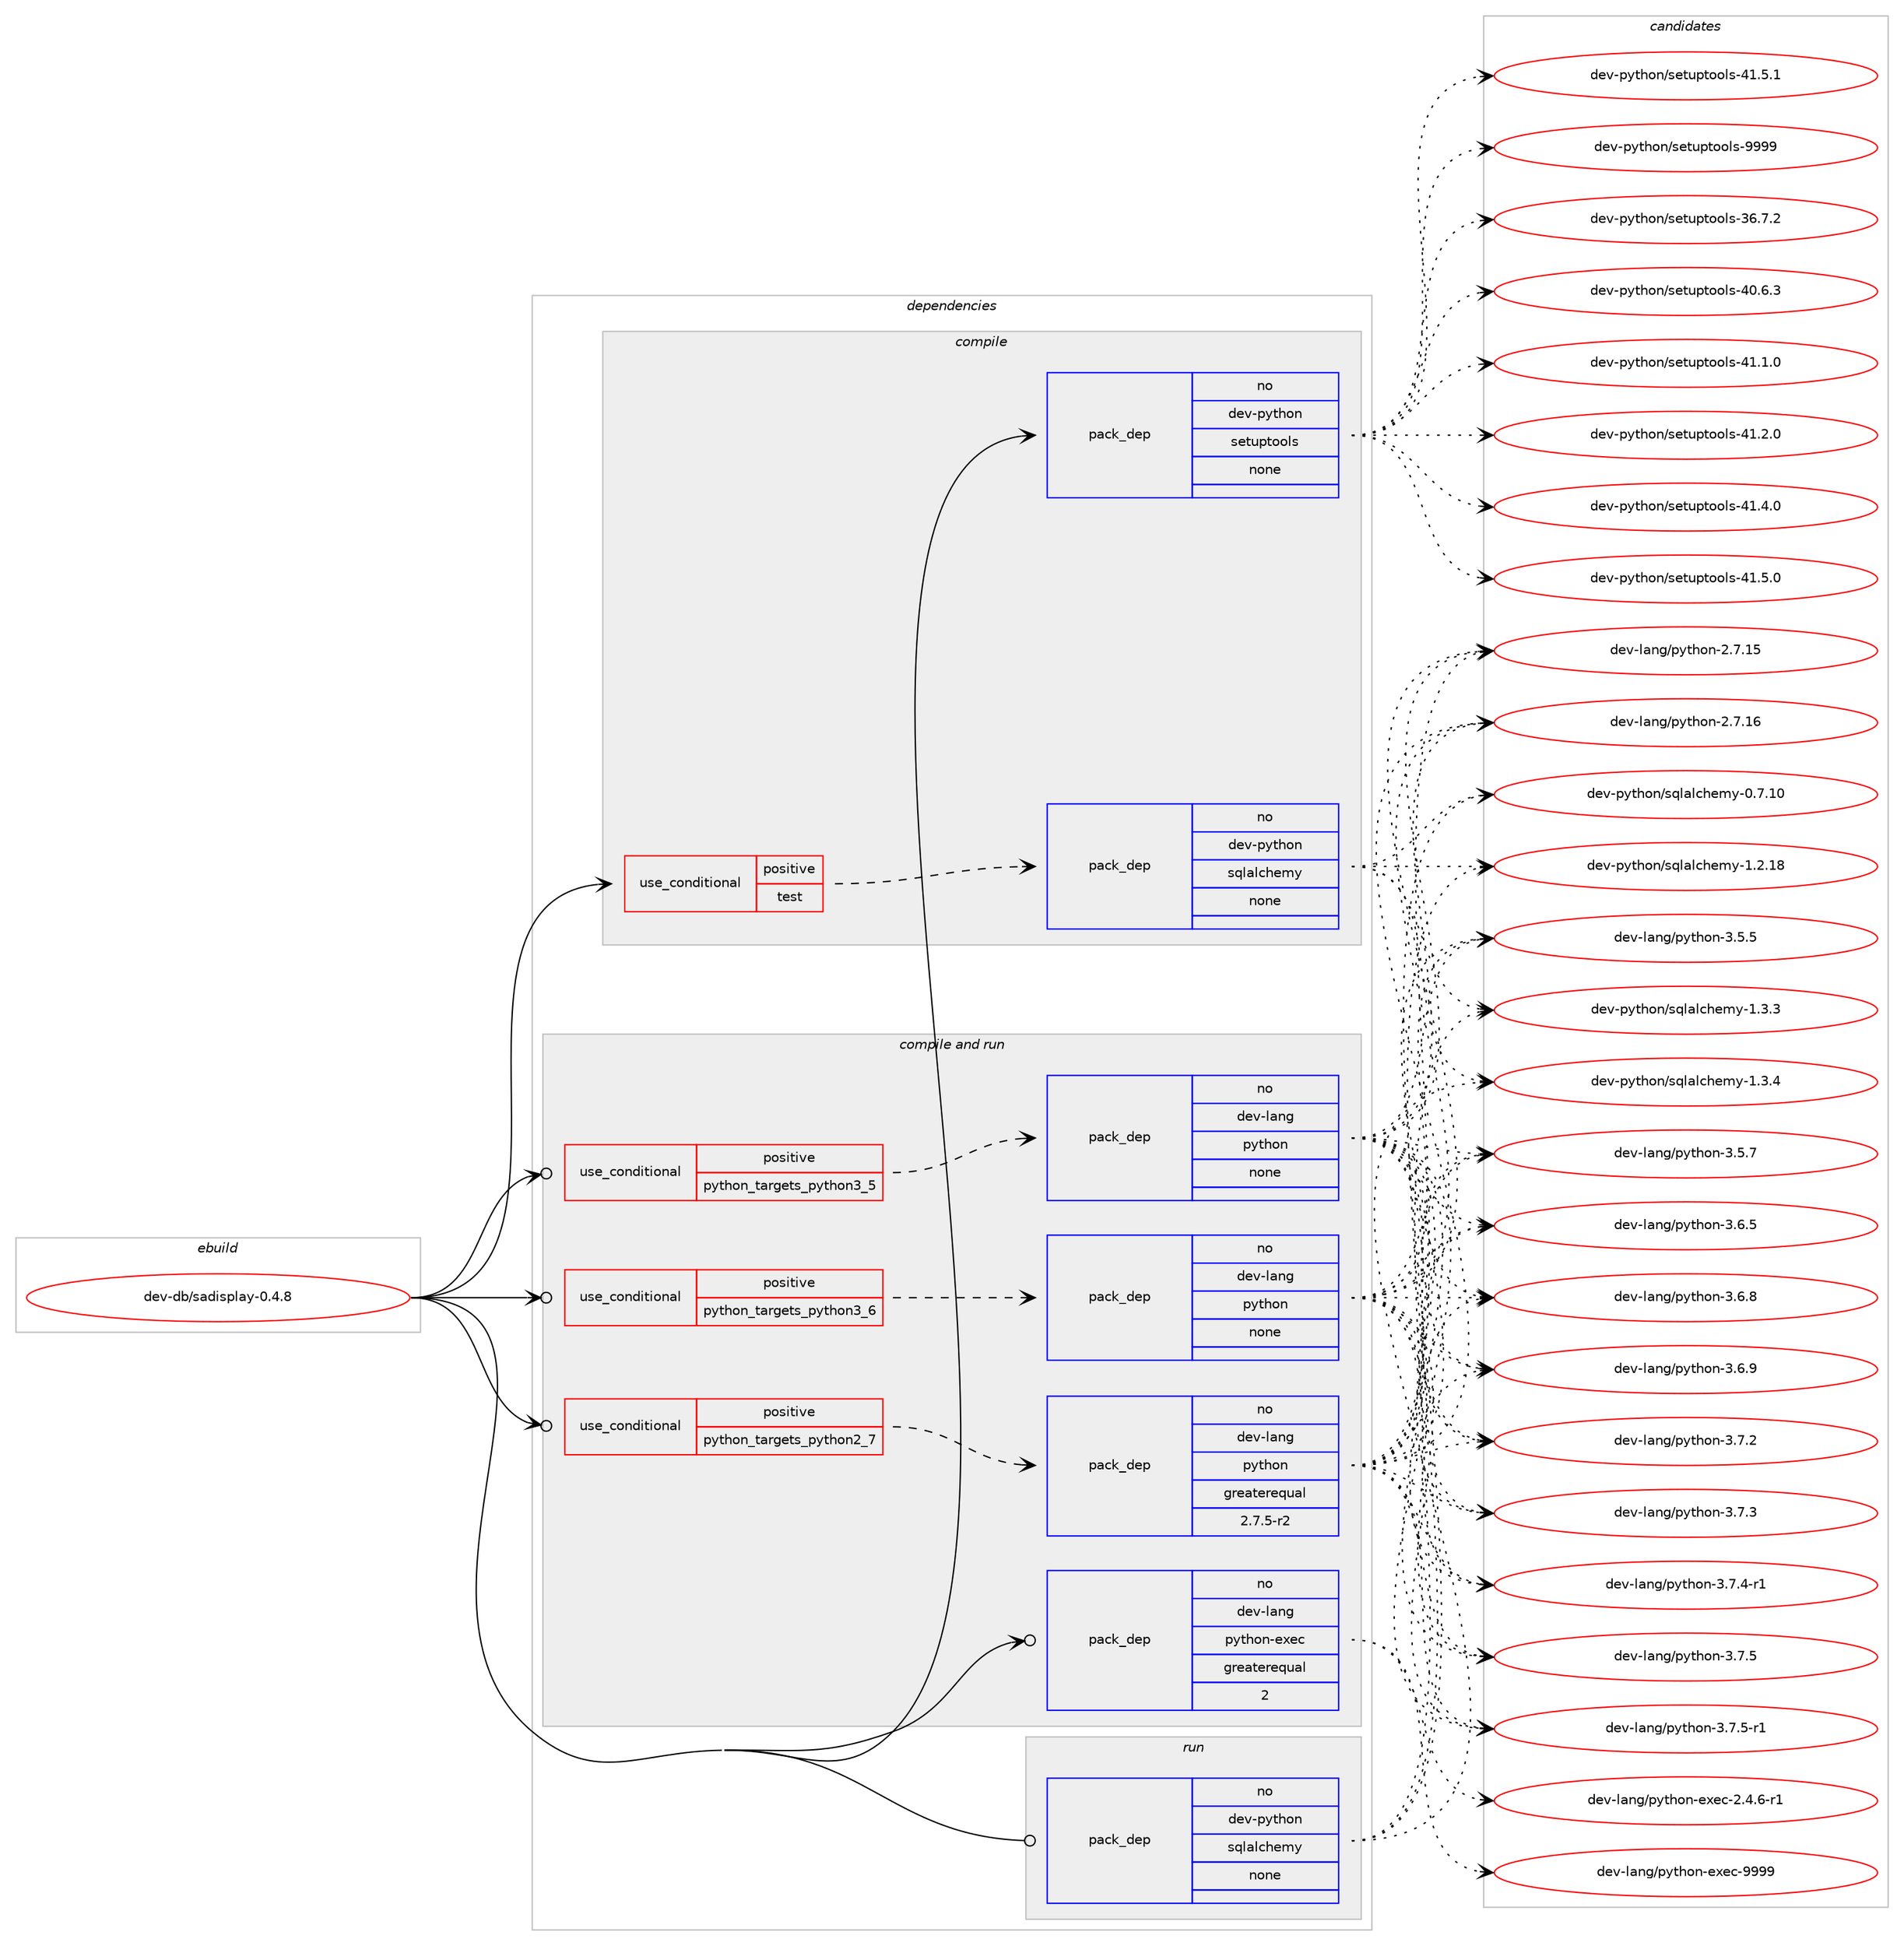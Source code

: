 digraph prolog {

# *************
# Graph options
# *************

newrank=true;
concentrate=true;
compound=true;
graph [rankdir=LR,fontname=Helvetica,fontsize=10,ranksep=1.5];#, ranksep=2.5, nodesep=0.2];
edge  [arrowhead=vee];
node  [fontname=Helvetica,fontsize=10];

# **********
# The ebuild
# **********

subgraph cluster_leftcol {
color=gray;
rank=same;
label=<<i>ebuild</i>>;
id [label="dev-db/sadisplay-0.4.8", color=red, width=4, href="../dev-db/sadisplay-0.4.8.svg"];
}

# ****************
# The dependencies
# ****************

subgraph cluster_midcol {
color=gray;
label=<<i>dependencies</i>>;
subgraph cluster_compile {
fillcolor="#eeeeee";
style=filled;
label=<<i>compile</i>>;
subgraph cond124250 {
dependency523425 [label=<<TABLE BORDER="0" CELLBORDER="1" CELLSPACING="0" CELLPADDING="4"><TR><TD ROWSPAN="3" CELLPADDING="10">use_conditional</TD></TR><TR><TD>positive</TD></TR><TR><TD>test</TD></TR></TABLE>>, shape=none, color=red];
subgraph pack389419 {
dependency523426 [label=<<TABLE BORDER="0" CELLBORDER="1" CELLSPACING="0" CELLPADDING="4" WIDTH="220"><TR><TD ROWSPAN="6" CELLPADDING="30">pack_dep</TD></TR><TR><TD WIDTH="110">no</TD></TR><TR><TD>dev-python</TD></TR><TR><TD>sqlalchemy</TD></TR><TR><TD>none</TD></TR><TR><TD></TD></TR></TABLE>>, shape=none, color=blue];
}
dependency523425:e -> dependency523426:w [weight=20,style="dashed",arrowhead="vee"];
}
id:e -> dependency523425:w [weight=20,style="solid",arrowhead="vee"];
subgraph pack389420 {
dependency523427 [label=<<TABLE BORDER="0" CELLBORDER="1" CELLSPACING="0" CELLPADDING="4" WIDTH="220"><TR><TD ROWSPAN="6" CELLPADDING="30">pack_dep</TD></TR><TR><TD WIDTH="110">no</TD></TR><TR><TD>dev-python</TD></TR><TR><TD>setuptools</TD></TR><TR><TD>none</TD></TR><TR><TD></TD></TR></TABLE>>, shape=none, color=blue];
}
id:e -> dependency523427:w [weight=20,style="solid",arrowhead="vee"];
}
subgraph cluster_compileandrun {
fillcolor="#eeeeee";
style=filled;
label=<<i>compile and run</i>>;
subgraph cond124251 {
dependency523428 [label=<<TABLE BORDER="0" CELLBORDER="1" CELLSPACING="0" CELLPADDING="4"><TR><TD ROWSPAN="3" CELLPADDING="10">use_conditional</TD></TR><TR><TD>positive</TD></TR><TR><TD>python_targets_python2_7</TD></TR></TABLE>>, shape=none, color=red];
subgraph pack389421 {
dependency523429 [label=<<TABLE BORDER="0" CELLBORDER="1" CELLSPACING="0" CELLPADDING="4" WIDTH="220"><TR><TD ROWSPAN="6" CELLPADDING="30">pack_dep</TD></TR><TR><TD WIDTH="110">no</TD></TR><TR><TD>dev-lang</TD></TR><TR><TD>python</TD></TR><TR><TD>greaterequal</TD></TR><TR><TD>2.7.5-r2</TD></TR></TABLE>>, shape=none, color=blue];
}
dependency523428:e -> dependency523429:w [weight=20,style="dashed",arrowhead="vee"];
}
id:e -> dependency523428:w [weight=20,style="solid",arrowhead="odotvee"];
subgraph cond124252 {
dependency523430 [label=<<TABLE BORDER="0" CELLBORDER="1" CELLSPACING="0" CELLPADDING="4"><TR><TD ROWSPAN="3" CELLPADDING="10">use_conditional</TD></TR><TR><TD>positive</TD></TR><TR><TD>python_targets_python3_5</TD></TR></TABLE>>, shape=none, color=red];
subgraph pack389422 {
dependency523431 [label=<<TABLE BORDER="0" CELLBORDER="1" CELLSPACING="0" CELLPADDING="4" WIDTH="220"><TR><TD ROWSPAN="6" CELLPADDING="30">pack_dep</TD></TR><TR><TD WIDTH="110">no</TD></TR><TR><TD>dev-lang</TD></TR><TR><TD>python</TD></TR><TR><TD>none</TD></TR><TR><TD></TD></TR></TABLE>>, shape=none, color=blue];
}
dependency523430:e -> dependency523431:w [weight=20,style="dashed",arrowhead="vee"];
}
id:e -> dependency523430:w [weight=20,style="solid",arrowhead="odotvee"];
subgraph cond124253 {
dependency523432 [label=<<TABLE BORDER="0" CELLBORDER="1" CELLSPACING="0" CELLPADDING="4"><TR><TD ROWSPAN="3" CELLPADDING="10">use_conditional</TD></TR><TR><TD>positive</TD></TR><TR><TD>python_targets_python3_6</TD></TR></TABLE>>, shape=none, color=red];
subgraph pack389423 {
dependency523433 [label=<<TABLE BORDER="0" CELLBORDER="1" CELLSPACING="0" CELLPADDING="4" WIDTH="220"><TR><TD ROWSPAN="6" CELLPADDING="30">pack_dep</TD></TR><TR><TD WIDTH="110">no</TD></TR><TR><TD>dev-lang</TD></TR><TR><TD>python</TD></TR><TR><TD>none</TD></TR><TR><TD></TD></TR></TABLE>>, shape=none, color=blue];
}
dependency523432:e -> dependency523433:w [weight=20,style="dashed",arrowhead="vee"];
}
id:e -> dependency523432:w [weight=20,style="solid",arrowhead="odotvee"];
subgraph pack389424 {
dependency523434 [label=<<TABLE BORDER="0" CELLBORDER="1" CELLSPACING="0" CELLPADDING="4" WIDTH="220"><TR><TD ROWSPAN="6" CELLPADDING="30">pack_dep</TD></TR><TR><TD WIDTH="110">no</TD></TR><TR><TD>dev-lang</TD></TR><TR><TD>python-exec</TD></TR><TR><TD>greaterequal</TD></TR><TR><TD>2</TD></TR></TABLE>>, shape=none, color=blue];
}
id:e -> dependency523434:w [weight=20,style="solid",arrowhead="odotvee"];
}
subgraph cluster_run {
fillcolor="#eeeeee";
style=filled;
label=<<i>run</i>>;
subgraph pack389425 {
dependency523435 [label=<<TABLE BORDER="0" CELLBORDER="1" CELLSPACING="0" CELLPADDING="4" WIDTH="220"><TR><TD ROWSPAN="6" CELLPADDING="30">pack_dep</TD></TR><TR><TD WIDTH="110">no</TD></TR><TR><TD>dev-python</TD></TR><TR><TD>sqlalchemy</TD></TR><TR><TD>none</TD></TR><TR><TD></TD></TR></TABLE>>, shape=none, color=blue];
}
id:e -> dependency523435:w [weight=20,style="solid",arrowhead="odot"];
}
}

# **************
# The candidates
# **************

subgraph cluster_choices {
rank=same;
color=gray;
label=<<i>candidates</i>>;

subgraph choice389419 {
color=black;
nodesep=1;
choice1001011184511212111610411111047115113108971089910410110912145484655464948 [label="dev-python/sqlalchemy-0.7.10", color=red, width=4,href="../dev-python/sqlalchemy-0.7.10.svg"];
choice1001011184511212111610411111047115113108971089910410110912145494650464956 [label="dev-python/sqlalchemy-1.2.18", color=red, width=4,href="../dev-python/sqlalchemy-1.2.18.svg"];
choice10010111845112121116104111110471151131089710899104101109121454946514651 [label="dev-python/sqlalchemy-1.3.3", color=red, width=4,href="../dev-python/sqlalchemy-1.3.3.svg"];
choice10010111845112121116104111110471151131089710899104101109121454946514652 [label="dev-python/sqlalchemy-1.3.4", color=red, width=4,href="../dev-python/sqlalchemy-1.3.4.svg"];
dependency523426:e -> choice1001011184511212111610411111047115113108971089910410110912145484655464948:w [style=dotted,weight="100"];
dependency523426:e -> choice1001011184511212111610411111047115113108971089910410110912145494650464956:w [style=dotted,weight="100"];
dependency523426:e -> choice10010111845112121116104111110471151131089710899104101109121454946514651:w [style=dotted,weight="100"];
dependency523426:e -> choice10010111845112121116104111110471151131089710899104101109121454946514652:w [style=dotted,weight="100"];
}
subgraph choice389420 {
color=black;
nodesep=1;
choice100101118451121211161041111104711510111611711211611111110811545515446554650 [label="dev-python/setuptools-36.7.2", color=red, width=4,href="../dev-python/setuptools-36.7.2.svg"];
choice100101118451121211161041111104711510111611711211611111110811545524846544651 [label="dev-python/setuptools-40.6.3", color=red, width=4,href="../dev-python/setuptools-40.6.3.svg"];
choice100101118451121211161041111104711510111611711211611111110811545524946494648 [label="dev-python/setuptools-41.1.0", color=red, width=4,href="../dev-python/setuptools-41.1.0.svg"];
choice100101118451121211161041111104711510111611711211611111110811545524946504648 [label="dev-python/setuptools-41.2.0", color=red, width=4,href="../dev-python/setuptools-41.2.0.svg"];
choice100101118451121211161041111104711510111611711211611111110811545524946524648 [label="dev-python/setuptools-41.4.0", color=red, width=4,href="../dev-python/setuptools-41.4.0.svg"];
choice100101118451121211161041111104711510111611711211611111110811545524946534648 [label="dev-python/setuptools-41.5.0", color=red, width=4,href="../dev-python/setuptools-41.5.0.svg"];
choice100101118451121211161041111104711510111611711211611111110811545524946534649 [label="dev-python/setuptools-41.5.1", color=red, width=4,href="../dev-python/setuptools-41.5.1.svg"];
choice10010111845112121116104111110471151011161171121161111111081154557575757 [label="dev-python/setuptools-9999", color=red, width=4,href="../dev-python/setuptools-9999.svg"];
dependency523427:e -> choice100101118451121211161041111104711510111611711211611111110811545515446554650:w [style=dotted,weight="100"];
dependency523427:e -> choice100101118451121211161041111104711510111611711211611111110811545524846544651:w [style=dotted,weight="100"];
dependency523427:e -> choice100101118451121211161041111104711510111611711211611111110811545524946494648:w [style=dotted,weight="100"];
dependency523427:e -> choice100101118451121211161041111104711510111611711211611111110811545524946504648:w [style=dotted,weight="100"];
dependency523427:e -> choice100101118451121211161041111104711510111611711211611111110811545524946524648:w [style=dotted,weight="100"];
dependency523427:e -> choice100101118451121211161041111104711510111611711211611111110811545524946534648:w [style=dotted,weight="100"];
dependency523427:e -> choice100101118451121211161041111104711510111611711211611111110811545524946534649:w [style=dotted,weight="100"];
dependency523427:e -> choice10010111845112121116104111110471151011161171121161111111081154557575757:w [style=dotted,weight="100"];
}
subgraph choice389421 {
color=black;
nodesep=1;
choice10010111845108971101034711212111610411111045504655464953 [label="dev-lang/python-2.7.15", color=red, width=4,href="../dev-lang/python-2.7.15.svg"];
choice10010111845108971101034711212111610411111045504655464954 [label="dev-lang/python-2.7.16", color=red, width=4,href="../dev-lang/python-2.7.16.svg"];
choice100101118451089711010347112121116104111110455146534653 [label="dev-lang/python-3.5.5", color=red, width=4,href="../dev-lang/python-3.5.5.svg"];
choice100101118451089711010347112121116104111110455146534655 [label="dev-lang/python-3.5.7", color=red, width=4,href="../dev-lang/python-3.5.7.svg"];
choice100101118451089711010347112121116104111110455146544653 [label="dev-lang/python-3.6.5", color=red, width=4,href="../dev-lang/python-3.6.5.svg"];
choice100101118451089711010347112121116104111110455146544656 [label="dev-lang/python-3.6.8", color=red, width=4,href="../dev-lang/python-3.6.8.svg"];
choice100101118451089711010347112121116104111110455146544657 [label="dev-lang/python-3.6.9", color=red, width=4,href="../dev-lang/python-3.6.9.svg"];
choice100101118451089711010347112121116104111110455146554650 [label="dev-lang/python-3.7.2", color=red, width=4,href="../dev-lang/python-3.7.2.svg"];
choice100101118451089711010347112121116104111110455146554651 [label="dev-lang/python-3.7.3", color=red, width=4,href="../dev-lang/python-3.7.3.svg"];
choice1001011184510897110103471121211161041111104551465546524511449 [label="dev-lang/python-3.7.4-r1", color=red, width=4,href="../dev-lang/python-3.7.4-r1.svg"];
choice100101118451089711010347112121116104111110455146554653 [label="dev-lang/python-3.7.5", color=red, width=4,href="../dev-lang/python-3.7.5.svg"];
choice1001011184510897110103471121211161041111104551465546534511449 [label="dev-lang/python-3.7.5-r1", color=red, width=4,href="../dev-lang/python-3.7.5-r1.svg"];
dependency523429:e -> choice10010111845108971101034711212111610411111045504655464953:w [style=dotted,weight="100"];
dependency523429:e -> choice10010111845108971101034711212111610411111045504655464954:w [style=dotted,weight="100"];
dependency523429:e -> choice100101118451089711010347112121116104111110455146534653:w [style=dotted,weight="100"];
dependency523429:e -> choice100101118451089711010347112121116104111110455146534655:w [style=dotted,weight="100"];
dependency523429:e -> choice100101118451089711010347112121116104111110455146544653:w [style=dotted,weight="100"];
dependency523429:e -> choice100101118451089711010347112121116104111110455146544656:w [style=dotted,weight="100"];
dependency523429:e -> choice100101118451089711010347112121116104111110455146544657:w [style=dotted,weight="100"];
dependency523429:e -> choice100101118451089711010347112121116104111110455146554650:w [style=dotted,weight="100"];
dependency523429:e -> choice100101118451089711010347112121116104111110455146554651:w [style=dotted,weight="100"];
dependency523429:e -> choice1001011184510897110103471121211161041111104551465546524511449:w [style=dotted,weight="100"];
dependency523429:e -> choice100101118451089711010347112121116104111110455146554653:w [style=dotted,weight="100"];
dependency523429:e -> choice1001011184510897110103471121211161041111104551465546534511449:w [style=dotted,weight="100"];
}
subgraph choice389422 {
color=black;
nodesep=1;
choice10010111845108971101034711212111610411111045504655464953 [label="dev-lang/python-2.7.15", color=red, width=4,href="../dev-lang/python-2.7.15.svg"];
choice10010111845108971101034711212111610411111045504655464954 [label="dev-lang/python-2.7.16", color=red, width=4,href="../dev-lang/python-2.7.16.svg"];
choice100101118451089711010347112121116104111110455146534653 [label="dev-lang/python-3.5.5", color=red, width=4,href="../dev-lang/python-3.5.5.svg"];
choice100101118451089711010347112121116104111110455146534655 [label="dev-lang/python-3.5.7", color=red, width=4,href="../dev-lang/python-3.5.7.svg"];
choice100101118451089711010347112121116104111110455146544653 [label="dev-lang/python-3.6.5", color=red, width=4,href="../dev-lang/python-3.6.5.svg"];
choice100101118451089711010347112121116104111110455146544656 [label="dev-lang/python-3.6.8", color=red, width=4,href="../dev-lang/python-3.6.8.svg"];
choice100101118451089711010347112121116104111110455146544657 [label="dev-lang/python-3.6.9", color=red, width=4,href="../dev-lang/python-3.6.9.svg"];
choice100101118451089711010347112121116104111110455146554650 [label="dev-lang/python-3.7.2", color=red, width=4,href="../dev-lang/python-3.7.2.svg"];
choice100101118451089711010347112121116104111110455146554651 [label="dev-lang/python-3.7.3", color=red, width=4,href="../dev-lang/python-3.7.3.svg"];
choice1001011184510897110103471121211161041111104551465546524511449 [label="dev-lang/python-3.7.4-r1", color=red, width=4,href="../dev-lang/python-3.7.4-r1.svg"];
choice100101118451089711010347112121116104111110455146554653 [label="dev-lang/python-3.7.5", color=red, width=4,href="../dev-lang/python-3.7.5.svg"];
choice1001011184510897110103471121211161041111104551465546534511449 [label="dev-lang/python-3.7.5-r1", color=red, width=4,href="../dev-lang/python-3.7.5-r1.svg"];
dependency523431:e -> choice10010111845108971101034711212111610411111045504655464953:w [style=dotted,weight="100"];
dependency523431:e -> choice10010111845108971101034711212111610411111045504655464954:w [style=dotted,weight="100"];
dependency523431:e -> choice100101118451089711010347112121116104111110455146534653:w [style=dotted,weight="100"];
dependency523431:e -> choice100101118451089711010347112121116104111110455146534655:w [style=dotted,weight="100"];
dependency523431:e -> choice100101118451089711010347112121116104111110455146544653:w [style=dotted,weight="100"];
dependency523431:e -> choice100101118451089711010347112121116104111110455146544656:w [style=dotted,weight="100"];
dependency523431:e -> choice100101118451089711010347112121116104111110455146544657:w [style=dotted,weight="100"];
dependency523431:e -> choice100101118451089711010347112121116104111110455146554650:w [style=dotted,weight="100"];
dependency523431:e -> choice100101118451089711010347112121116104111110455146554651:w [style=dotted,weight="100"];
dependency523431:e -> choice1001011184510897110103471121211161041111104551465546524511449:w [style=dotted,weight="100"];
dependency523431:e -> choice100101118451089711010347112121116104111110455146554653:w [style=dotted,weight="100"];
dependency523431:e -> choice1001011184510897110103471121211161041111104551465546534511449:w [style=dotted,weight="100"];
}
subgraph choice389423 {
color=black;
nodesep=1;
choice10010111845108971101034711212111610411111045504655464953 [label="dev-lang/python-2.7.15", color=red, width=4,href="../dev-lang/python-2.7.15.svg"];
choice10010111845108971101034711212111610411111045504655464954 [label="dev-lang/python-2.7.16", color=red, width=4,href="../dev-lang/python-2.7.16.svg"];
choice100101118451089711010347112121116104111110455146534653 [label="dev-lang/python-3.5.5", color=red, width=4,href="../dev-lang/python-3.5.5.svg"];
choice100101118451089711010347112121116104111110455146534655 [label="dev-lang/python-3.5.7", color=red, width=4,href="../dev-lang/python-3.5.7.svg"];
choice100101118451089711010347112121116104111110455146544653 [label="dev-lang/python-3.6.5", color=red, width=4,href="../dev-lang/python-3.6.5.svg"];
choice100101118451089711010347112121116104111110455146544656 [label="dev-lang/python-3.6.8", color=red, width=4,href="../dev-lang/python-3.6.8.svg"];
choice100101118451089711010347112121116104111110455146544657 [label="dev-lang/python-3.6.9", color=red, width=4,href="../dev-lang/python-3.6.9.svg"];
choice100101118451089711010347112121116104111110455146554650 [label="dev-lang/python-3.7.2", color=red, width=4,href="../dev-lang/python-3.7.2.svg"];
choice100101118451089711010347112121116104111110455146554651 [label="dev-lang/python-3.7.3", color=red, width=4,href="../dev-lang/python-3.7.3.svg"];
choice1001011184510897110103471121211161041111104551465546524511449 [label="dev-lang/python-3.7.4-r1", color=red, width=4,href="../dev-lang/python-3.7.4-r1.svg"];
choice100101118451089711010347112121116104111110455146554653 [label="dev-lang/python-3.7.5", color=red, width=4,href="../dev-lang/python-3.7.5.svg"];
choice1001011184510897110103471121211161041111104551465546534511449 [label="dev-lang/python-3.7.5-r1", color=red, width=4,href="../dev-lang/python-3.7.5-r1.svg"];
dependency523433:e -> choice10010111845108971101034711212111610411111045504655464953:w [style=dotted,weight="100"];
dependency523433:e -> choice10010111845108971101034711212111610411111045504655464954:w [style=dotted,weight="100"];
dependency523433:e -> choice100101118451089711010347112121116104111110455146534653:w [style=dotted,weight="100"];
dependency523433:e -> choice100101118451089711010347112121116104111110455146534655:w [style=dotted,weight="100"];
dependency523433:e -> choice100101118451089711010347112121116104111110455146544653:w [style=dotted,weight="100"];
dependency523433:e -> choice100101118451089711010347112121116104111110455146544656:w [style=dotted,weight="100"];
dependency523433:e -> choice100101118451089711010347112121116104111110455146544657:w [style=dotted,weight="100"];
dependency523433:e -> choice100101118451089711010347112121116104111110455146554650:w [style=dotted,weight="100"];
dependency523433:e -> choice100101118451089711010347112121116104111110455146554651:w [style=dotted,weight="100"];
dependency523433:e -> choice1001011184510897110103471121211161041111104551465546524511449:w [style=dotted,weight="100"];
dependency523433:e -> choice100101118451089711010347112121116104111110455146554653:w [style=dotted,weight="100"];
dependency523433:e -> choice1001011184510897110103471121211161041111104551465546534511449:w [style=dotted,weight="100"];
}
subgraph choice389424 {
color=black;
nodesep=1;
choice10010111845108971101034711212111610411111045101120101994550465246544511449 [label="dev-lang/python-exec-2.4.6-r1", color=red, width=4,href="../dev-lang/python-exec-2.4.6-r1.svg"];
choice10010111845108971101034711212111610411111045101120101994557575757 [label="dev-lang/python-exec-9999", color=red, width=4,href="../dev-lang/python-exec-9999.svg"];
dependency523434:e -> choice10010111845108971101034711212111610411111045101120101994550465246544511449:w [style=dotted,weight="100"];
dependency523434:e -> choice10010111845108971101034711212111610411111045101120101994557575757:w [style=dotted,weight="100"];
}
subgraph choice389425 {
color=black;
nodesep=1;
choice1001011184511212111610411111047115113108971089910410110912145484655464948 [label="dev-python/sqlalchemy-0.7.10", color=red, width=4,href="../dev-python/sqlalchemy-0.7.10.svg"];
choice1001011184511212111610411111047115113108971089910410110912145494650464956 [label="dev-python/sqlalchemy-1.2.18", color=red, width=4,href="../dev-python/sqlalchemy-1.2.18.svg"];
choice10010111845112121116104111110471151131089710899104101109121454946514651 [label="dev-python/sqlalchemy-1.3.3", color=red, width=4,href="../dev-python/sqlalchemy-1.3.3.svg"];
choice10010111845112121116104111110471151131089710899104101109121454946514652 [label="dev-python/sqlalchemy-1.3.4", color=red, width=4,href="../dev-python/sqlalchemy-1.3.4.svg"];
dependency523435:e -> choice1001011184511212111610411111047115113108971089910410110912145484655464948:w [style=dotted,weight="100"];
dependency523435:e -> choice1001011184511212111610411111047115113108971089910410110912145494650464956:w [style=dotted,weight="100"];
dependency523435:e -> choice10010111845112121116104111110471151131089710899104101109121454946514651:w [style=dotted,weight="100"];
dependency523435:e -> choice10010111845112121116104111110471151131089710899104101109121454946514652:w [style=dotted,weight="100"];
}
}

}
